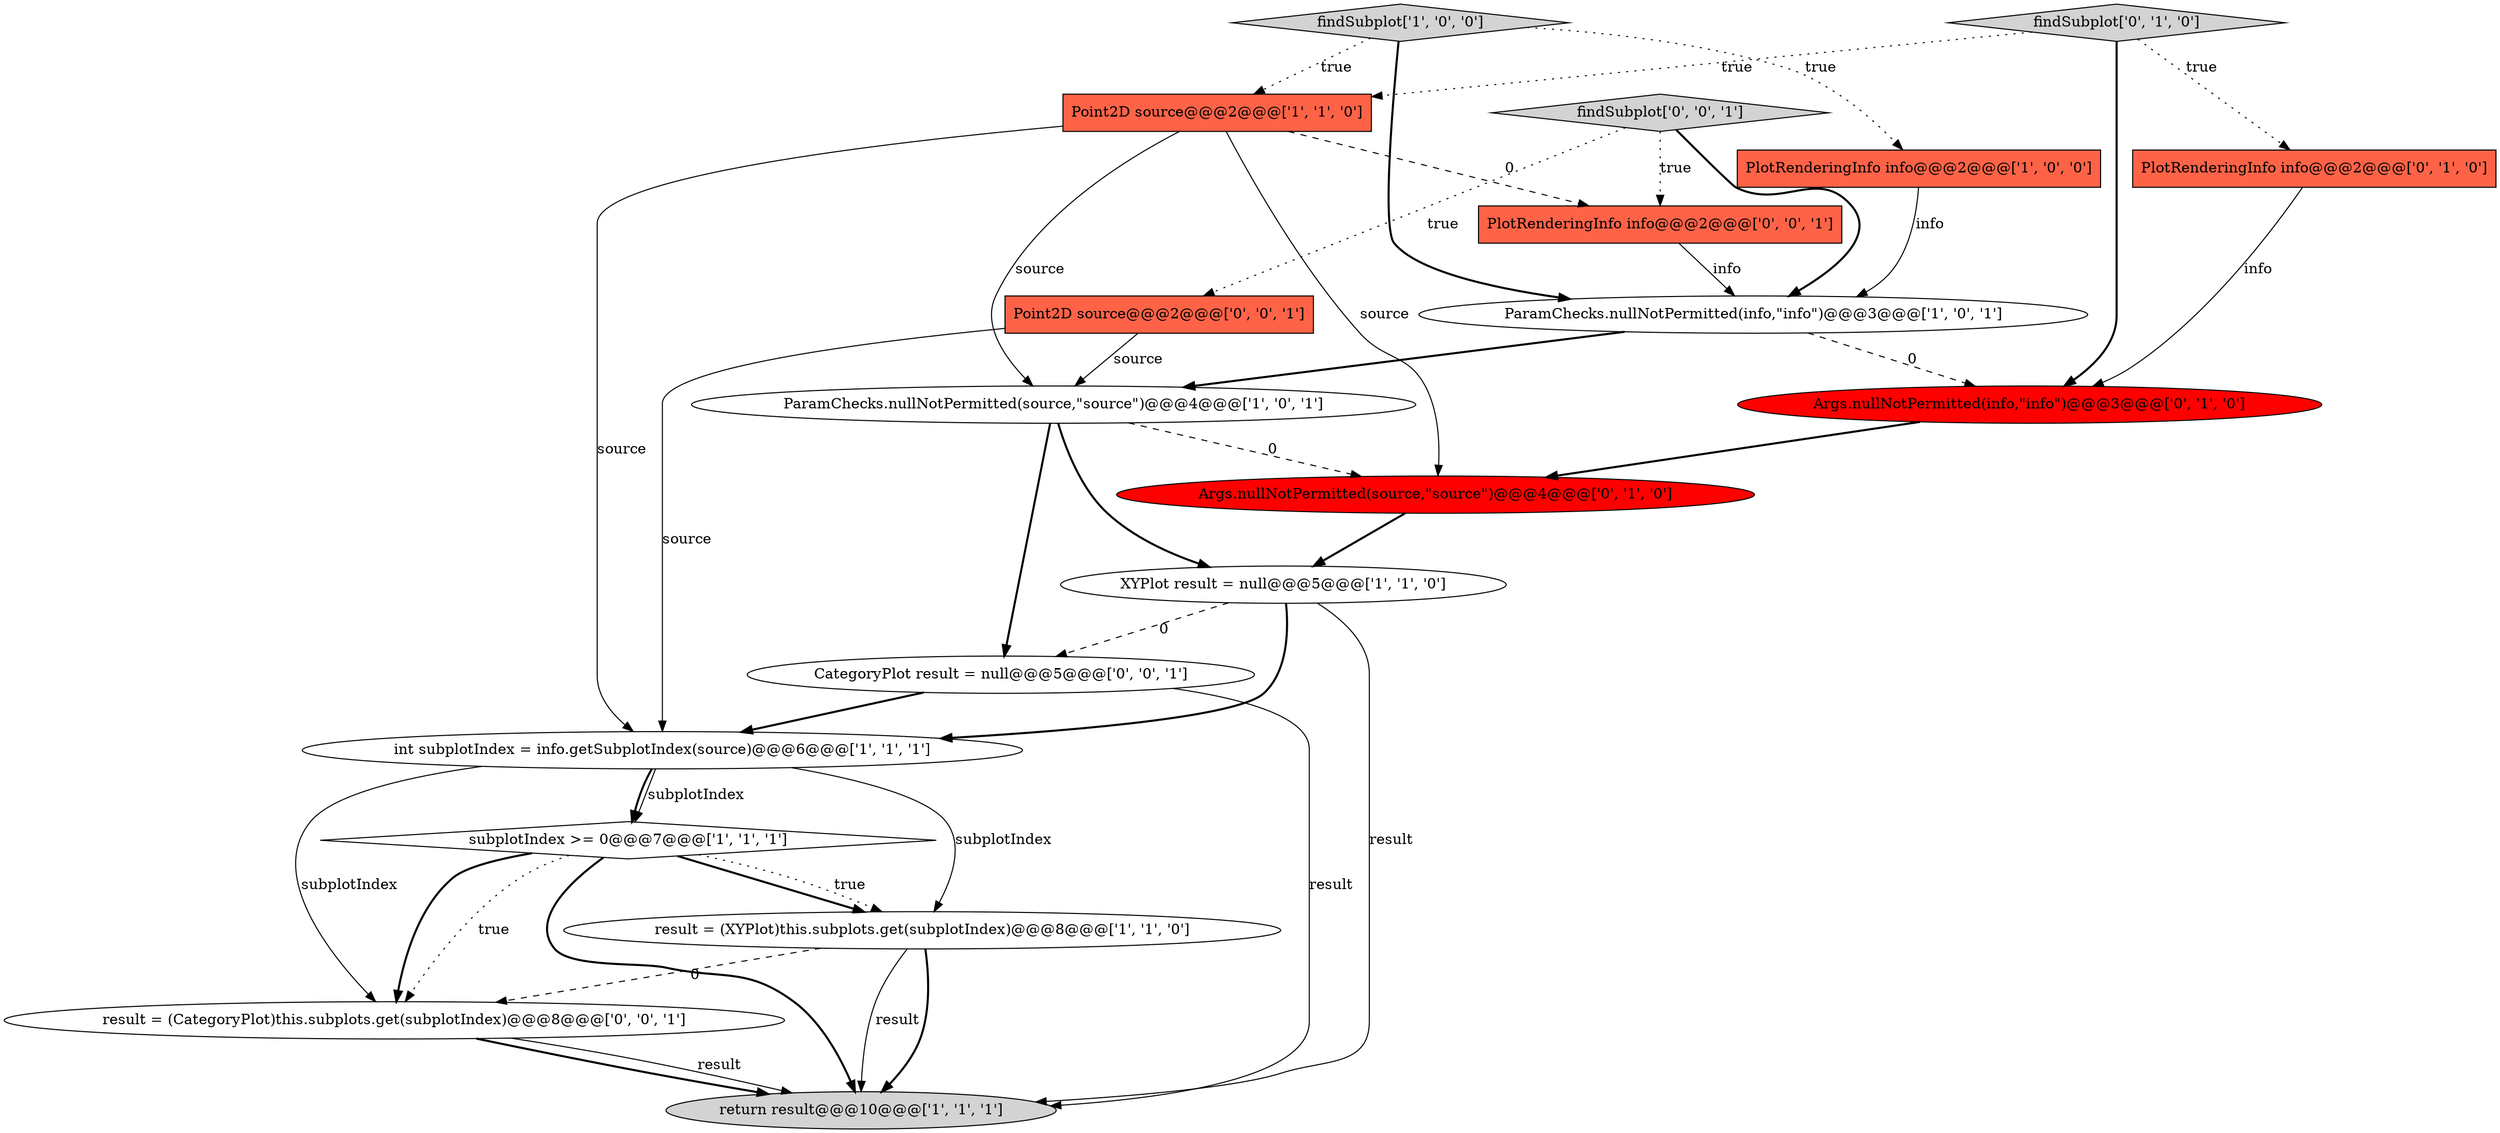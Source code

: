 digraph {
4 [style = filled, label = "ParamChecks.nullNotPermitted(source,\"source\")@@@4@@@['1', '0', '1']", fillcolor = white, shape = ellipse image = "AAA0AAABBB1BBB"];
11 [style = filled, label = "findSubplot['0', '1', '0']", fillcolor = lightgray, shape = diamond image = "AAA0AAABBB2BBB"];
9 [style = filled, label = "ParamChecks.nullNotPermitted(info,\"info\")@@@3@@@['1', '0', '1']", fillcolor = white, shape = ellipse image = "AAA0AAABBB1BBB"];
3 [style = filled, label = "return result@@@10@@@['1', '1', '1']", fillcolor = lightgray, shape = ellipse image = "AAA0AAABBB1BBB"];
1 [style = filled, label = "subplotIndex >= 0@@@7@@@['1', '1', '1']", fillcolor = white, shape = diamond image = "AAA0AAABBB1BBB"];
17 [style = filled, label = "findSubplot['0', '0', '1']", fillcolor = lightgray, shape = diamond image = "AAA0AAABBB3BBB"];
5 [style = filled, label = "int subplotIndex = info.getSubplotIndex(source)@@@6@@@['1', '1', '1']", fillcolor = white, shape = ellipse image = "AAA0AAABBB1BBB"];
16 [style = filled, label = "PlotRenderingInfo info@@@2@@@['0', '0', '1']", fillcolor = tomato, shape = box image = "AAA0AAABBB3BBB"];
15 [style = filled, label = "CategoryPlot result = null@@@5@@@['0', '0', '1']", fillcolor = white, shape = ellipse image = "AAA0AAABBB3BBB"];
6 [style = filled, label = "Point2D source@@@2@@@['1', '1', '0']", fillcolor = tomato, shape = box image = "AAA0AAABBB1BBB"];
8 [style = filled, label = "findSubplot['1', '0', '0']", fillcolor = lightgray, shape = diamond image = "AAA0AAABBB1BBB"];
10 [style = filled, label = "Args.nullNotPermitted(info,\"info\")@@@3@@@['0', '1', '0']", fillcolor = red, shape = ellipse image = "AAA1AAABBB2BBB"];
12 [style = filled, label = "PlotRenderingInfo info@@@2@@@['0', '1', '0']", fillcolor = tomato, shape = box image = "AAA0AAABBB2BBB"];
2 [style = filled, label = "PlotRenderingInfo info@@@2@@@['1', '0', '0']", fillcolor = tomato, shape = box image = "AAA0AAABBB1BBB"];
0 [style = filled, label = "XYPlot result = null@@@5@@@['1', '1', '0']", fillcolor = white, shape = ellipse image = "AAA0AAABBB1BBB"];
14 [style = filled, label = "Point2D source@@@2@@@['0', '0', '1']", fillcolor = tomato, shape = box image = "AAA0AAABBB3BBB"];
13 [style = filled, label = "Args.nullNotPermitted(source,\"source\")@@@4@@@['0', '1', '0']", fillcolor = red, shape = ellipse image = "AAA1AAABBB2BBB"];
18 [style = filled, label = "result = (CategoryPlot)this.subplots.get(subplotIndex)@@@8@@@['0', '0', '1']", fillcolor = white, shape = ellipse image = "AAA0AAABBB3BBB"];
7 [style = filled, label = "result = (XYPlot)this.subplots.get(subplotIndex)@@@8@@@['1', '1', '0']", fillcolor = white, shape = ellipse image = "AAA0AAABBB1BBB"];
14->4 [style = solid, label="source"];
18->3 [style = bold, label=""];
9->10 [style = dashed, label="0"];
7->18 [style = dashed, label="0"];
2->9 [style = solid, label="info"];
8->2 [style = dotted, label="true"];
6->4 [style = solid, label="source"];
9->4 [style = bold, label=""];
17->9 [style = bold, label=""];
6->13 [style = solid, label="source"];
4->15 [style = bold, label=""];
11->12 [style = dotted, label="true"];
1->3 [style = bold, label=""];
17->14 [style = dotted, label="true"];
0->15 [style = dashed, label="0"];
1->18 [style = bold, label=""];
6->5 [style = solid, label="source"];
1->7 [style = bold, label=""];
7->3 [style = solid, label="result"];
7->3 [style = bold, label=""];
5->18 [style = solid, label="subplotIndex"];
4->0 [style = bold, label=""];
15->5 [style = bold, label=""];
1->18 [style = dotted, label="true"];
1->7 [style = dotted, label="true"];
17->16 [style = dotted, label="true"];
5->1 [style = bold, label=""];
16->9 [style = solid, label="info"];
18->3 [style = solid, label="result"];
6->16 [style = dashed, label="0"];
8->6 [style = dotted, label="true"];
5->1 [style = solid, label="subplotIndex"];
15->3 [style = solid, label="result"];
10->13 [style = bold, label=""];
11->10 [style = bold, label=""];
5->7 [style = solid, label="subplotIndex"];
11->6 [style = dotted, label="true"];
8->9 [style = bold, label=""];
0->3 [style = solid, label="result"];
13->0 [style = bold, label=""];
14->5 [style = solid, label="source"];
4->13 [style = dashed, label="0"];
12->10 [style = solid, label="info"];
0->5 [style = bold, label=""];
}
